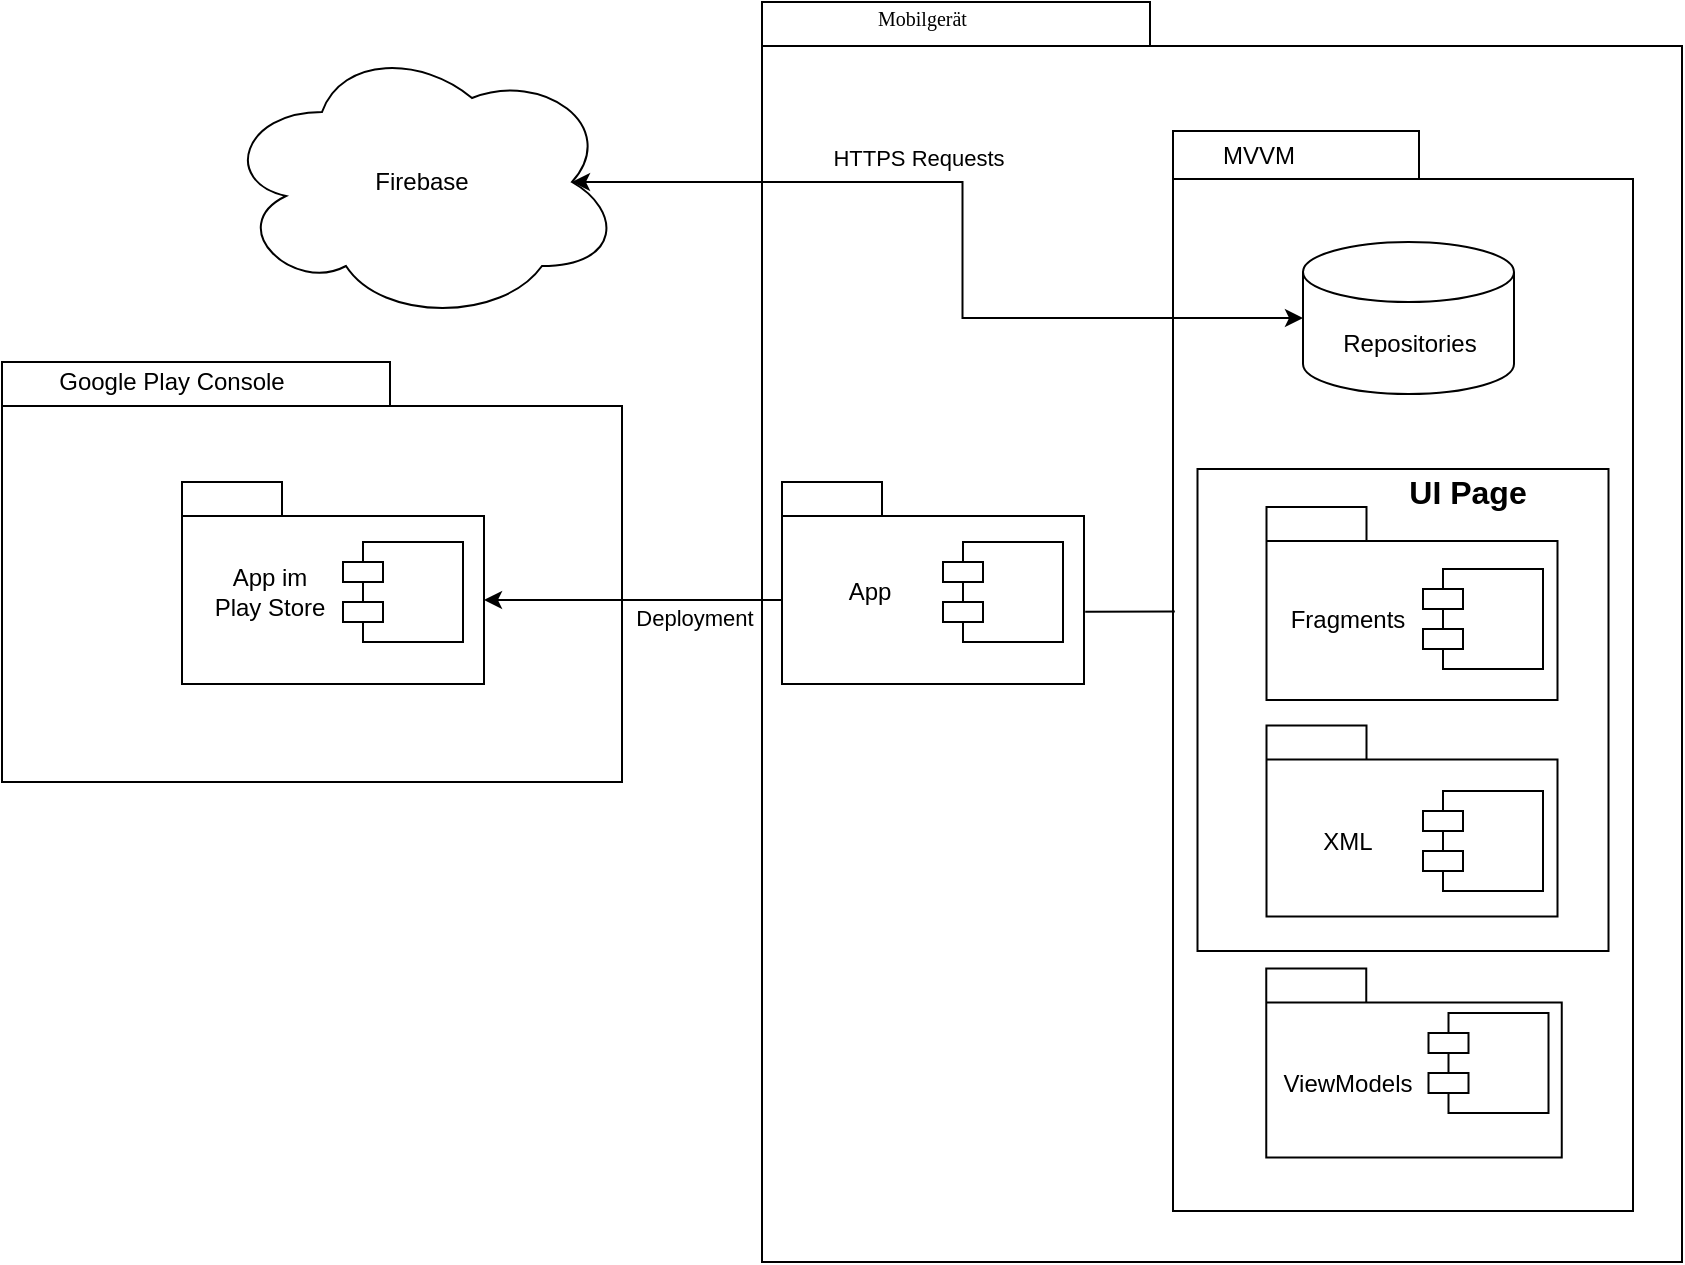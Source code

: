 <mxfile version="21.3.8" type="device">
  <diagram name="Page-1" id="b5b7bab2-c9e2-2cf4-8b2a-24fd1a2a6d21">
    <mxGraphModel dx="1430" dy="775" grid="1" gridSize="10" guides="1" tooltips="1" connect="1" arrows="1" fold="1" page="1" pageScale="1" pageWidth="827" pageHeight="1169" background="none" math="0" shadow="0">
      <root>
        <mxCell id="0" />
        <mxCell id="1" parent="0" />
        <mxCell id="6e0c8c40b5770093-72" value="" style="shape=folder;fontStyle=1;spacingTop=10;tabWidth=194;tabHeight=22;tabPosition=left;html=1;rounded=0;shadow=0;comic=0;labelBackgroundColor=none;strokeWidth=1;fillColor=none;fontFamily=Verdana;fontSize=10;align=center;" parent="1" vertex="1">
          <mxGeometry x="460" y="410" width="310" height="210" as="geometry" />
        </mxCell>
        <mxCell id="6e0c8c40b5770093-30" value="" style="group;fillColor=none;" parent="1" vertex="1" connectable="0">
          <mxGeometry x="1045.5" y="294.5" width="230" height="540" as="geometry" />
        </mxCell>
        <mxCell id="6e0c8c40b5770093-24" value="" style="group" parent="6e0c8c40b5770093-30" vertex="1" connectable="0">
          <mxGeometry width="230" height="540" as="geometry" />
        </mxCell>
        <mxCell id="6e0c8c40b5770093-25" value="" style="shape=folder;fontStyle=1;spacingTop=10;tabWidth=123;tabHeight=24;tabPosition=left;html=1;rounded=0;shadow=0;comic=0;labelBackgroundColor=none;strokeWidth=1;fontFamily=Verdana;fontSize=10;align=center;" parent="6e0c8c40b5770093-24" vertex="1">
          <mxGeometry width="230" height="540" as="geometry" />
        </mxCell>
        <mxCell id="7ivJ3HFZAmgEb1jay6Ln-32" value="" style="rounded=0;whiteSpace=wrap;html=1;" vertex="1" parent="6e0c8c40b5770093-24">
          <mxGeometry x="12.25" y="169" width="205.5" height="241" as="geometry" />
        </mxCell>
        <mxCell id="6e0c8c40b5770093-27" value="" style="shape=folder;fontStyle=1;spacingTop=10;tabWidth=50;tabHeight=17;tabPosition=left;html=1;rounded=0;shadow=0;comic=0;labelBackgroundColor=none;strokeWidth=1;fontFamily=Verdana;fontSize=10;align=center;" parent="6e0c8c40b5770093-24" vertex="1">
          <mxGeometry x="46.75" y="188" width="145.5" height="96.5" as="geometry" />
        </mxCell>
        <mxCell id="7ivJ3HFZAmgEb1jay6Ln-2" value="MVVM" style="text;html=1;strokeColor=none;fillColor=none;align=center;verticalAlign=middle;whiteSpace=wrap;rounded=0;" vertex="1" parent="6e0c8c40b5770093-24">
          <mxGeometry x="10" width="64.5" height="25.5" as="geometry" />
        </mxCell>
        <mxCell id="7ivJ3HFZAmgEb1jay6Ln-4" value="" style="shape=module;align=left;spacingLeft=20;align=center;verticalAlign=top;whiteSpace=wrap;html=1;" vertex="1" parent="6e0c8c40b5770093-24">
          <mxGeometry x="125" y="219" width="60" height="50" as="geometry" />
        </mxCell>
        <mxCell id="7ivJ3HFZAmgEb1jay6Ln-5" value="Fragments" style="text;html=1;strokeColor=none;fillColor=none;align=center;verticalAlign=middle;whiteSpace=wrap;rounded=0;" vertex="1" parent="6e0c8c40b5770093-24">
          <mxGeometry x="57.75" y="229" width="60" height="30" as="geometry" />
        </mxCell>
        <mxCell id="7ivJ3HFZAmgEb1jay6Ln-6" value="" style="shape=folder;fontStyle=1;spacingTop=10;tabWidth=50;tabHeight=17;tabPosition=left;html=1;rounded=0;shadow=0;comic=0;labelBackgroundColor=none;strokeWidth=1;fontFamily=Verdana;fontSize=10;align=center;" vertex="1" parent="6e0c8c40b5770093-24">
          <mxGeometry x="46.63" y="418.75" width="147.75" height="94.5" as="geometry" />
        </mxCell>
        <mxCell id="7ivJ3HFZAmgEb1jay6Ln-7" value="" style="shape=module;align=left;spacingLeft=20;align=center;verticalAlign=top;whiteSpace=wrap;html=1;" vertex="1" parent="6e0c8c40b5770093-24">
          <mxGeometry x="127.75" y="441" width="60" height="50" as="geometry" />
        </mxCell>
        <mxCell id="7ivJ3HFZAmgEb1jay6Ln-8" value="ViewModels" style="text;html=1;strokeColor=none;fillColor=none;align=center;verticalAlign=middle;whiteSpace=wrap;rounded=0;" vertex="1" parent="6e0c8c40b5770093-24">
          <mxGeometry x="57.75" y="461" width="60" height="30" as="geometry" />
        </mxCell>
        <mxCell id="7ivJ3HFZAmgEb1jay6Ln-33" value="" style="shape=folder;fontStyle=1;spacingTop=10;tabWidth=50;tabHeight=17;tabPosition=left;html=1;rounded=0;shadow=0;comic=0;labelBackgroundColor=none;strokeWidth=1;fontFamily=Verdana;fontSize=10;align=center;" vertex="1" parent="6e0c8c40b5770093-24">
          <mxGeometry x="46.75" y="297.25" width="145.5" height="95.5" as="geometry" />
        </mxCell>
        <mxCell id="7ivJ3HFZAmgEb1jay6Ln-34" value="" style="shape=module;align=left;spacingLeft=20;align=center;verticalAlign=top;whiteSpace=wrap;html=1;" vertex="1" parent="6e0c8c40b5770093-24">
          <mxGeometry x="125" y="330" width="60" height="50" as="geometry" />
        </mxCell>
        <mxCell id="7ivJ3HFZAmgEb1jay6Ln-35" value="XML" style="text;html=1;strokeColor=none;fillColor=none;align=center;verticalAlign=middle;whiteSpace=wrap;rounded=0;" vertex="1" parent="6e0c8c40b5770093-24">
          <mxGeometry x="57.75" y="340" width="60" height="30" as="geometry" />
        </mxCell>
        <mxCell id="7ivJ3HFZAmgEb1jay6Ln-37" value="&lt;b&gt;&lt;font style=&quot;font-size: 16px;&quot;&gt;UI Page&lt;/font&gt;&lt;/b&gt;" style="text;html=1;strokeColor=none;fillColor=none;align=center;verticalAlign=middle;whiteSpace=wrap;rounded=0;" vertex="1" parent="6e0c8c40b5770093-24">
          <mxGeometry x="82.25" y="165.5" width="130" height="30" as="geometry" />
        </mxCell>
        <mxCell id="7ivJ3HFZAmgEb1jay6Ln-12" value="Repositories" style="shape=cylinder3;whiteSpace=wrap;html=1;boundedLbl=1;backgroundOutline=1;size=15;" vertex="1" parent="6e0c8c40b5770093-24">
          <mxGeometry x="65" y="55.5" width="105.5" height="76" as="geometry" />
        </mxCell>
        <mxCell id="6e0c8c40b5770093-73" value="Mobilgerät" style="text;html=1;align=left;verticalAlign=top;spacingTop=-4;fontSize=10;fontFamily=Verdana" parent="1" vertex="1">
          <mxGeometry x="895.5" y="230" width="130" height="20" as="geometry" />
        </mxCell>
        <mxCell id="7ivJ3HFZAmgEb1jay6Ln-21" value="" style="edgeStyle=orthogonalEdgeStyle;rounded=0;orthogonalLoop=1;jettySize=auto;html=1;endArrow=none;endFill=0;exitX=1.004;exitY=0.642;exitDx=0;exitDy=0;exitPerimeter=0;entryX=0.004;entryY=0.445;entryDx=0;entryDy=0;entryPerimeter=0;" edge="1" parent="1" source="7ivJ3HFZAmgEb1jay6Ln-16" target="6e0c8c40b5770093-25">
          <mxGeometry relative="1" as="geometry">
            <mxPoint x="1040" y="535" as="targetPoint" />
          </mxGeometry>
        </mxCell>
        <mxCell id="7ivJ3HFZAmgEb1jay6Ln-16" value="" style="shape=folder;fontStyle=1;spacingTop=10;tabWidth=50;tabHeight=17;tabPosition=left;html=1;rounded=0;shadow=0;comic=0;labelBackgroundColor=none;strokeWidth=1;fontFamily=Verdana;fontSize=10;align=center;" vertex="1" parent="1">
          <mxGeometry x="850" y="470" width="151" height="101" as="geometry" />
        </mxCell>
        <mxCell id="7ivJ3HFZAmgEb1jay6Ln-17" value="" style="shape=module;align=left;spacingLeft=20;align=center;verticalAlign=top;whiteSpace=wrap;html=1;" vertex="1" parent="1">
          <mxGeometry x="930.5" y="500" width="60" height="50" as="geometry" />
        </mxCell>
        <mxCell id="7ivJ3HFZAmgEb1jay6Ln-18" value="App" style="text;html=1;strokeColor=none;fillColor=none;align=center;verticalAlign=middle;whiteSpace=wrap;rounded=0;" vertex="1" parent="1">
          <mxGeometry x="864" y="510" width="60" height="30" as="geometry" />
        </mxCell>
        <mxCell id="7ivJ3HFZAmgEb1jay6Ln-22" value="Firebase" style="ellipse;shape=cloud;whiteSpace=wrap;html=1;" vertex="1" parent="1">
          <mxGeometry x="570" y="250" width="200" height="140" as="geometry" />
        </mxCell>
        <mxCell id="7ivJ3HFZAmgEb1jay6Ln-23" value="" style="endArrow=classic;startArrow=classic;html=1;rounded=0;exitX=0.875;exitY=0.5;exitDx=0;exitDy=0;exitPerimeter=0;entryX=0;entryY=0.5;entryDx=0;entryDy=0;entryPerimeter=0;edgeStyle=orthogonalEdgeStyle;" edge="1" parent="1" source="7ivJ3HFZAmgEb1jay6Ln-22" target="7ivJ3HFZAmgEb1jay6Ln-12">
          <mxGeometry width="50" height="50" relative="1" as="geometry">
            <mxPoint x="1150" y="570" as="sourcePoint" />
            <mxPoint x="1200" y="520" as="targetPoint" />
          </mxGeometry>
        </mxCell>
        <mxCell id="7ivJ3HFZAmgEb1jay6Ln-24" value="HTTPS Requests" style="edgeLabel;html=1;align=center;verticalAlign=middle;resizable=0;points=[];" vertex="1" connectable="0" parent="7ivJ3HFZAmgEb1jay6Ln-23">
          <mxGeometry x="-0.053" y="-3" relative="1" as="geometry">
            <mxPoint x="-20" y="-23" as="offset" />
          </mxGeometry>
        </mxCell>
        <mxCell id="7ivJ3HFZAmgEb1jay6Ln-25" value="" style="endArrow=classic;html=1;rounded=0;exitX=0;exitY=0;exitDx=0;exitDy=59;exitPerimeter=0;entryX=0;entryY=0;entryDx=151;entryDy=59;entryPerimeter=0;" edge="1" parent="1" source="7ivJ3HFZAmgEb1jay6Ln-16" target="7ivJ3HFZAmgEb1jay6Ln-28">
          <mxGeometry width="50" height="50" relative="1" as="geometry">
            <mxPoint x="1150" y="570" as="sourcePoint" />
            <mxPoint x="670" y="529" as="targetPoint" />
          </mxGeometry>
        </mxCell>
        <mxCell id="7ivJ3HFZAmgEb1jay6Ln-31" value="Deployment" style="edgeLabel;html=1;align=center;verticalAlign=middle;resizable=0;points=[];" vertex="1" connectable="0" parent="7ivJ3HFZAmgEb1jay6Ln-25">
          <mxGeometry x="-0.213" y="-1" relative="1" as="geometry">
            <mxPoint x="14" y="10" as="offset" />
          </mxGeometry>
        </mxCell>
        <mxCell id="7ivJ3HFZAmgEb1jay6Ln-26" value="" style="shape=folder;fontStyle=1;spacingTop=10;tabWidth=194;tabHeight=22;tabPosition=left;html=1;rounded=0;shadow=0;comic=0;labelBackgroundColor=none;strokeWidth=1;fillColor=none;fontFamily=Verdana;fontSize=10;align=center;" vertex="1" parent="1">
          <mxGeometry x="840" y="230" width="460" height="630" as="geometry" />
        </mxCell>
        <mxCell id="7ivJ3HFZAmgEb1jay6Ln-27" value="Google Play Console" style="text;html=1;strokeColor=none;fillColor=none;align=center;verticalAlign=middle;whiteSpace=wrap;rounded=0;" vertex="1" parent="1">
          <mxGeometry x="480" y="410" width="130" height="20" as="geometry" />
        </mxCell>
        <mxCell id="7ivJ3HFZAmgEb1jay6Ln-28" value="" style="shape=folder;fontStyle=1;spacingTop=10;tabWidth=50;tabHeight=17;tabPosition=left;html=1;rounded=0;shadow=0;comic=0;labelBackgroundColor=none;strokeWidth=1;fontFamily=Verdana;fontSize=10;align=center;" vertex="1" parent="1">
          <mxGeometry x="550" y="470" width="151" height="101" as="geometry" />
        </mxCell>
        <mxCell id="7ivJ3HFZAmgEb1jay6Ln-29" value="" style="shape=module;align=left;spacingLeft=20;align=center;verticalAlign=top;whiteSpace=wrap;html=1;" vertex="1" parent="1">
          <mxGeometry x="630.5" y="500" width="60" height="50" as="geometry" />
        </mxCell>
        <mxCell id="7ivJ3HFZAmgEb1jay6Ln-30" value="App im Play Store" style="text;html=1;strokeColor=none;fillColor=none;align=center;verticalAlign=middle;whiteSpace=wrap;rounded=0;" vertex="1" parent="1">
          <mxGeometry x="564" y="510" width="60" height="30" as="geometry" />
        </mxCell>
      </root>
    </mxGraphModel>
  </diagram>
</mxfile>
